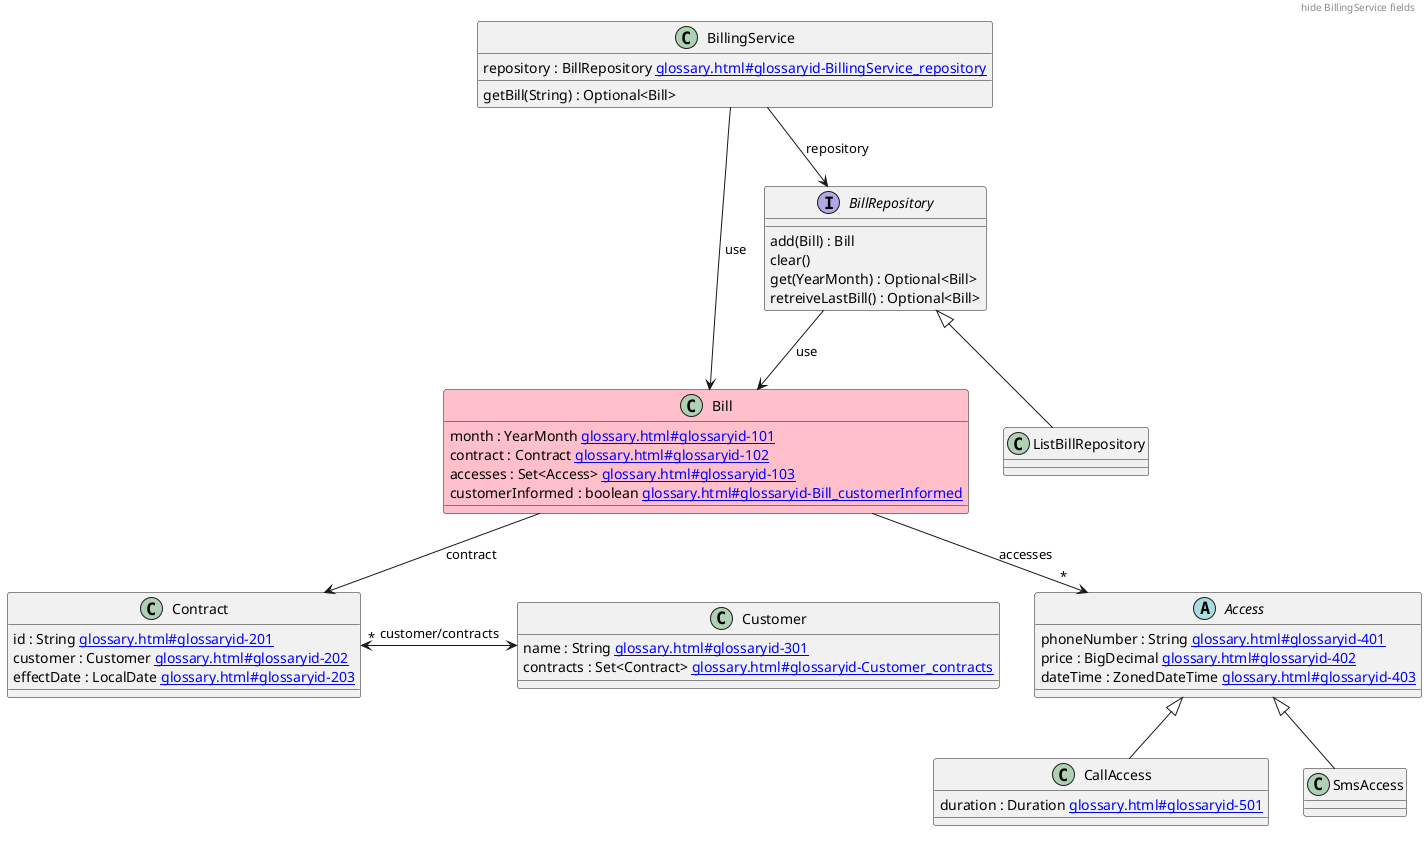 @startuml

header
hide BillingService fields
endheader

abstract class "Access" [[glossary.html#glossaryid-400{Access}]] {
  phoneNumber : String [[glossary.html#glossaryid-401{phoneNumber}]]
  price : BigDecimal [[glossary.html#glossaryid-402{price}]]
  dateTime : ZonedDateTime [[glossary.html#glossaryid-403{dateTime}]]
}

class "Bill" [[glossary.html#glossaryid-100{Bill}]] #pink {
  month : YearMonth [[glossary.html#glossaryid-101{month}]]
  contract : Contract [[glossary.html#glossaryid-102{contract}]]
  accesses : Set<Access> [[glossary.html#glossaryid-103{accesses}]]
  customerInformed : boolean [[glossary.html#glossaryid-Bill_customerInformed{customerInformed}]]
}

interface "BillRepository" [[glossary.html#glossaryid-BillRepository{BillRepository}]] {
  add(Bill) : Bill
  clear()
  get(YearMonth) : Optional<Bill>
  retreiveLastBill() : Optional<Bill>
}

class "BillingService" [[glossary.html#glossaryid-BillingService{BillingService}]] {
  repository : BillRepository [[glossary.html#glossaryid-BillingService_repository{repository}]]
  getBill(String) : Optional<Bill>
}

class "CallAccess" [[glossary.html#glossaryid-500{CallAccess}]] {
  duration : Duration [[glossary.html#glossaryid-501{duration}]]
}

class "Contract" [[glossary.html#glossaryid-200{Contract}]] {
  id : String [[glossary.html#glossaryid-201{id}]]
  customer : Customer [[glossary.html#glossaryid-202{customer}]]
  effectDate : LocalDate [[glossary.html#glossaryid-203{effectDate}]]
}

class "Customer" [[glossary.html#glossaryid-300{Customer}]] {
  name : String [[glossary.html#glossaryid-301{name}]]
  contracts : Set<Contract> [[glossary.html#glossaryid-Customer_contracts{contracts}]]
}

class "ListBillRepository" [[glossary.html#glossaryid-ListBillRepository{ListBillRepository}]]

class "SmsAccess" [[glossary.html#glossaryid-600{SmsAccess}]]

"Access" <|-- "CallAccess"
"Access" <|-- "SmsAccess"
"Bill" --> "*" "Access" : accesses
"Bill" --> "Contract" : contract
"BillRepository" --> "Bill" : use
"BillRepository" <|-- "ListBillRepository"
"BillingService" --> "Bill" : use
"BillingService" --> "BillRepository" : repository
"Contract" "*" <-> "Customer" : customer/contracts
footer

endfooter


@enduml